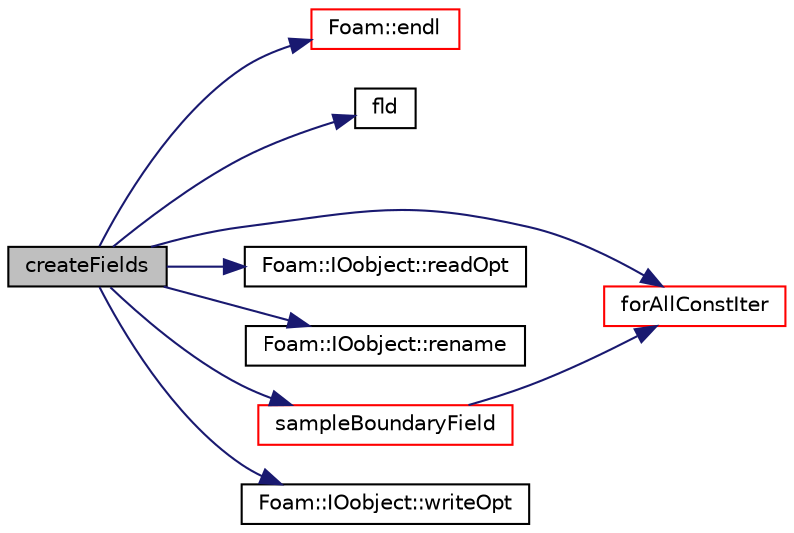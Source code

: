 digraph "createFields"
{
  bgcolor="transparent";
  edge [fontname="Helvetica",fontsize="10",labelfontname="Helvetica",labelfontsize="10"];
  node [fontname="Helvetica",fontsize="10",shape=record];
  rankdir="LR";
  Node1 [label="createFields",height=0.2,width=0.4,color="black", fillcolor="grey75", style="filled", fontcolor="black"];
  Node1 -> Node2 [color="midnightblue",fontsize="10",style="solid",fontname="Helvetica"];
  Node2 [label="Foam::endl",height=0.2,width=0.4,color="red",URL="$a10974.html#a2db8fe02a0d3909e9351bb4275b23ce4",tooltip="Add newline and flush stream. "];
  Node1 -> Node3 [color="midnightblue",fontsize="10",style="solid",fontname="Helvetica"];
  Node3 [label="fld",height=0.2,width=0.4,color="black",URL="$a04379.html#ad4512456f4da706b47fd304150561080"];
  Node1 -> Node4 [color="midnightblue",fontsize="10",style="solid",fontname="Helvetica"];
  Node4 [label="forAllConstIter",height=0.2,width=0.4,color="red",URL="$a03057.html#ae21e2836509b0fa7f7cedf6493b11b09"];
  Node1 -> Node5 [color="midnightblue",fontsize="10",style="solid",fontname="Helvetica"];
  Node5 [label="Foam::IOobject::readOpt",height=0.2,width=0.4,color="black",URL="$a01197.html#af3c10cbbefc4d1d63d9dbe411d9701ec"];
  Node1 -> Node6 [color="midnightblue",fontsize="10",style="solid",fontname="Helvetica"];
  Node6 [label="Foam::IOobject::rename",height=0.2,width=0.4,color="black",URL="$a01197.html#ab7b33b37f8de0f2e2588d49fa52d7ab8",tooltip="Rename. "];
  Node1 -> Node7 [color="midnightblue",fontsize="10",style="solid",fontname="Helvetica"];
  Node7 [label="sampleBoundaryField",height=0.2,width=0.4,color="red",URL="$a01615.html#a1b6576b969ca87c3e76a6e9c6a367e4c",tooltip="Override boundary fields with sampled values. "];
  Node7 -> Node4 [color="midnightblue",fontsize="10",style="solid",fontname="Helvetica"];
  Node1 -> Node8 [color="midnightblue",fontsize="10",style="solid",fontname="Helvetica"];
  Node8 [label="Foam::IOobject::writeOpt",height=0.2,width=0.4,color="black",URL="$a01197.html#ae2d24c54065f40a5308aae0a35de1788"];
}
